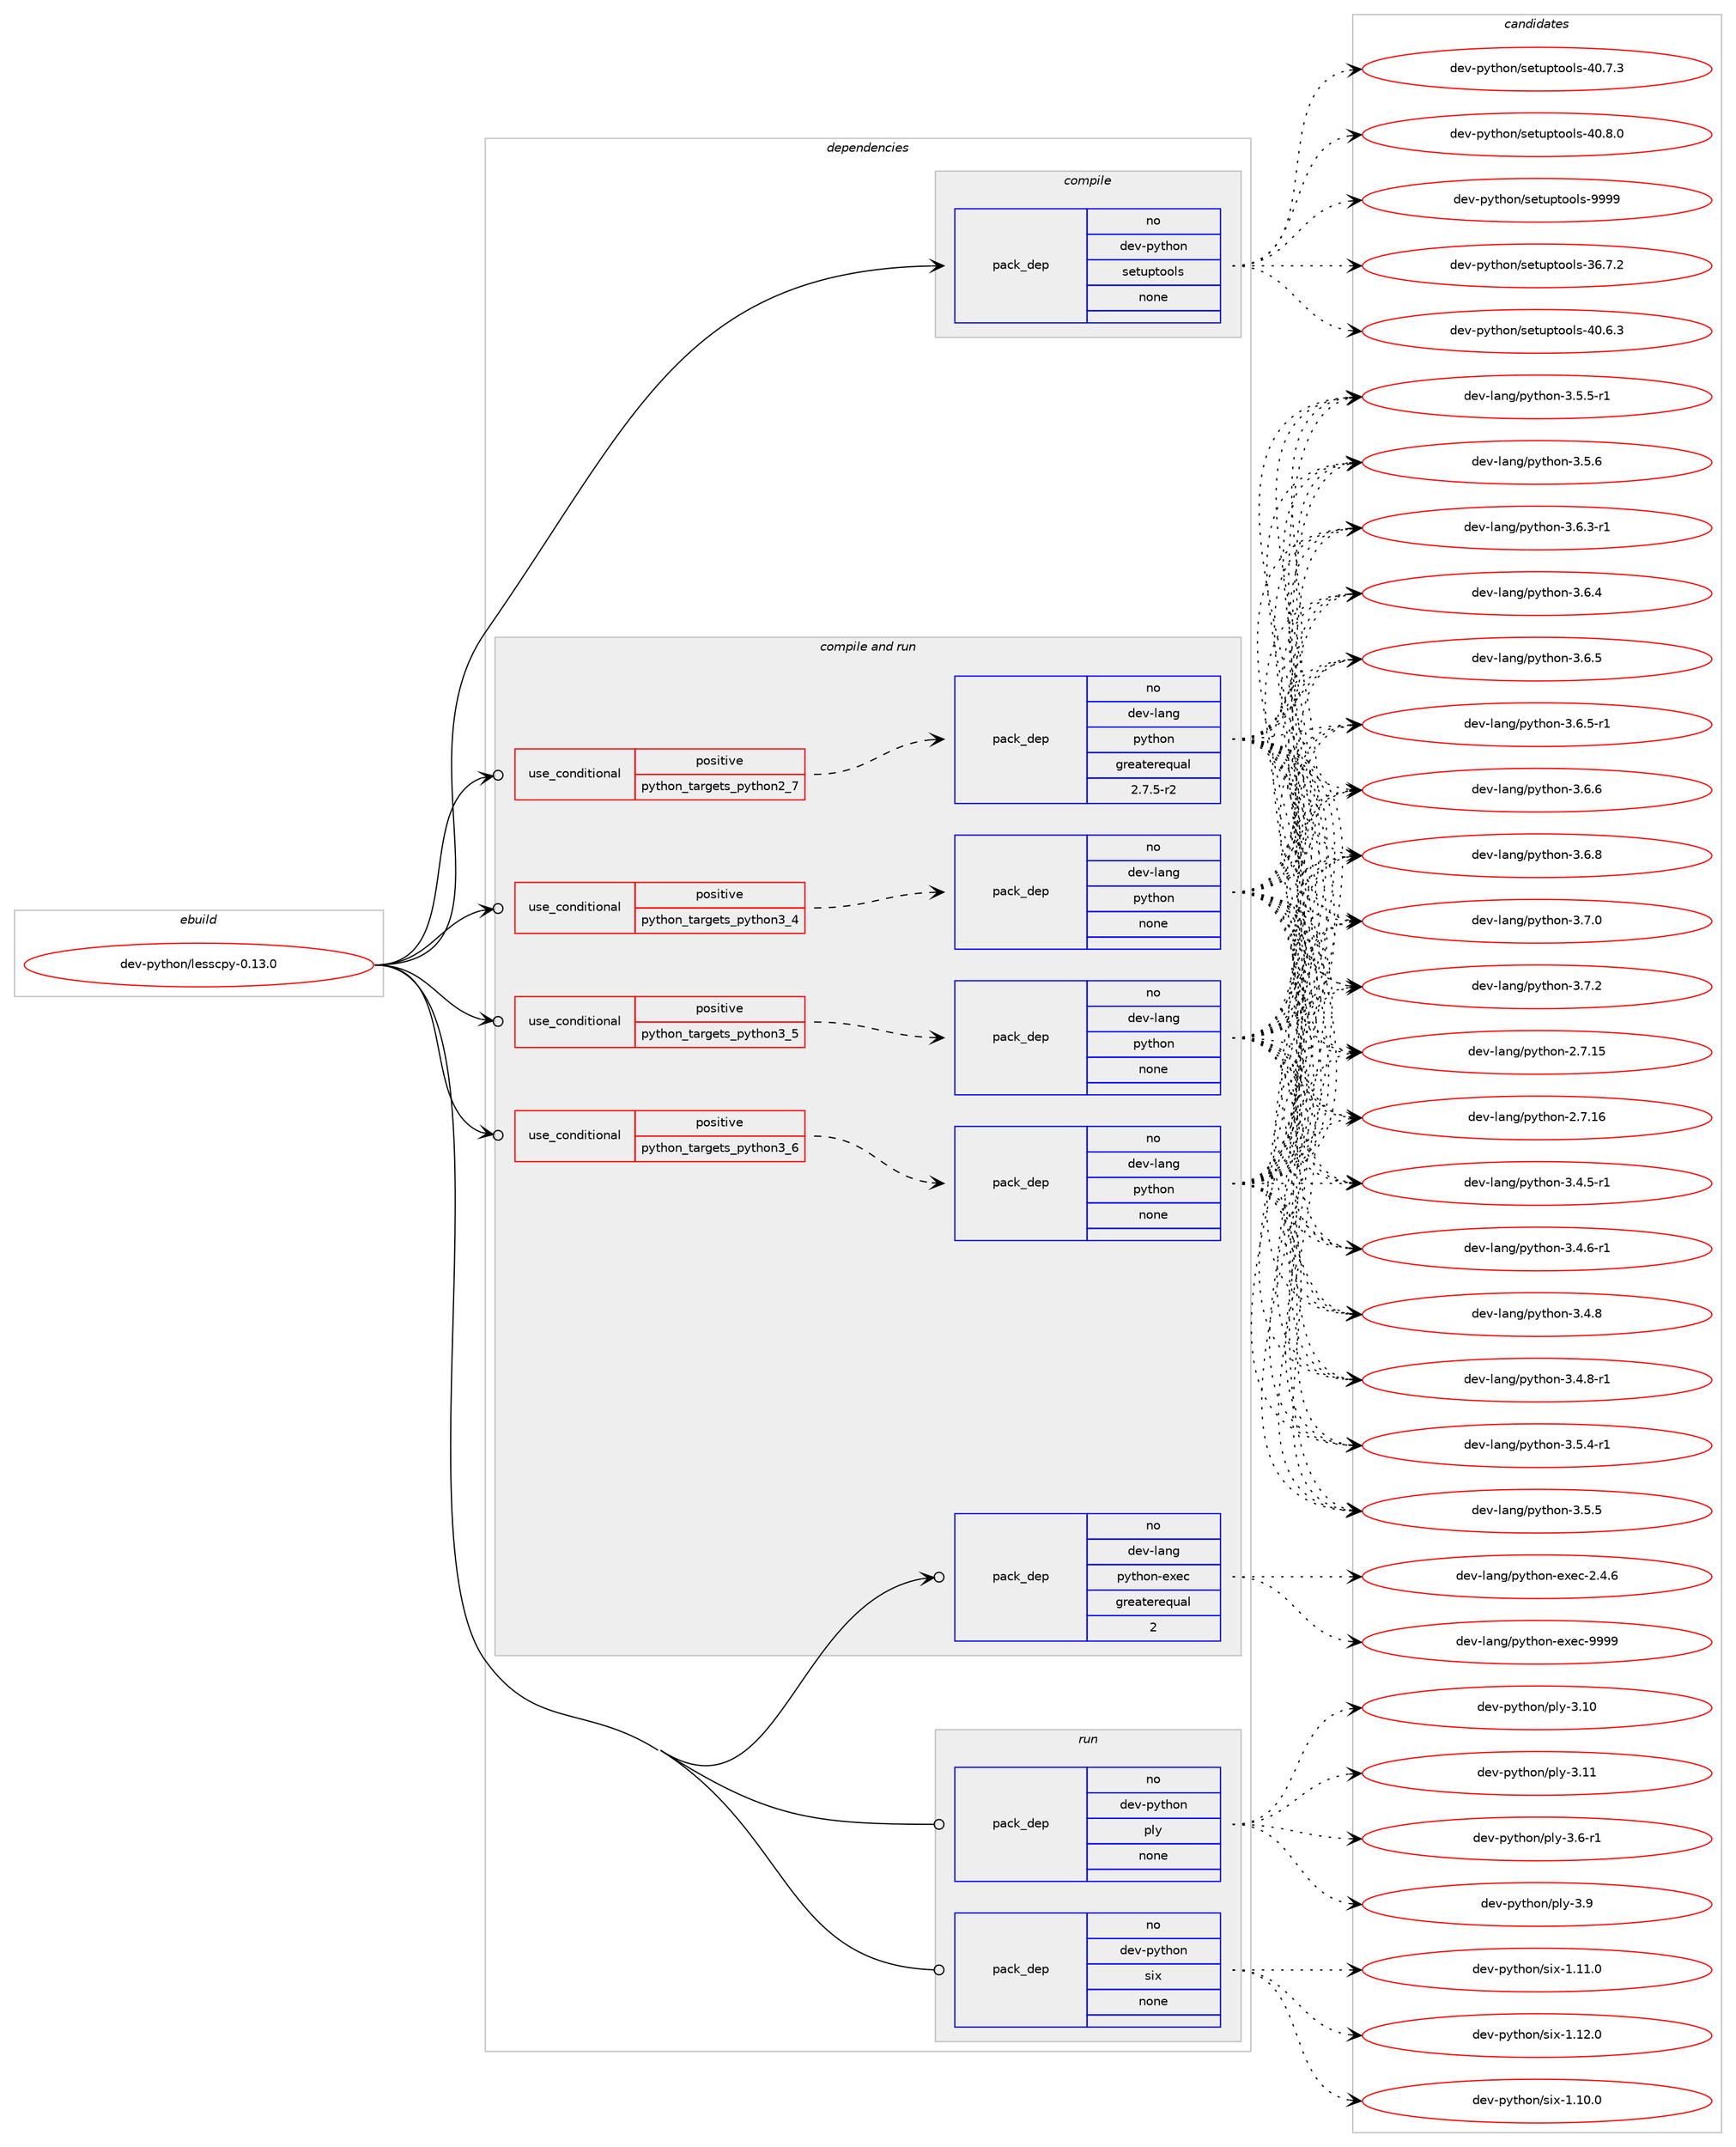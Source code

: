digraph prolog {

# *************
# Graph options
# *************

newrank=true;
concentrate=true;
compound=true;
graph [rankdir=LR,fontname=Helvetica,fontsize=10,ranksep=1.5];#, ranksep=2.5, nodesep=0.2];
edge  [arrowhead=vee];
node  [fontname=Helvetica,fontsize=10];

# **********
# The ebuild
# **********

subgraph cluster_leftcol {
color=gray;
rank=same;
label=<<i>ebuild</i>>;
id [label="dev-python/lesscpy-0.13.0", color=red, width=4, href="../dev-python/lesscpy-0.13.0.svg"];
}

# ****************
# The dependencies
# ****************

subgraph cluster_midcol {
color=gray;
label=<<i>dependencies</i>>;
subgraph cluster_compile {
fillcolor="#eeeeee";
style=filled;
label=<<i>compile</i>>;
subgraph pack1016765 {
dependency1416819 [label=<<TABLE BORDER="0" CELLBORDER="1" CELLSPACING="0" CELLPADDING="4" WIDTH="220"><TR><TD ROWSPAN="6" CELLPADDING="30">pack_dep</TD></TR><TR><TD WIDTH="110">no</TD></TR><TR><TD>dev-python</TD></TR><TR><TD>setuptools</TD></TR><TR><TD>none</TD></TR><TR><TD></TD></TR></TABLE>>, shape=none, color=blue];
}
id:e -> dependency1416819:w [weight=20,style="solid",arrowhead="vee"];
}
subgraph cluster_compileandrun {
fillcolor="#eeeeee";
style=filled;
label=<<i>compile and run</i>>;
subgraph cond376781 {
dependency1416820 [label=<<TABLE BORDER="0" CELLBORDER="1" CELLSPACING="0" CELLPADDING="4"><TR><TD ROWSPAN="3" CELLPADDING="10">use_conditional</TD></TR><TR><TD>positive</TD></TR><TR><TD>python_targets_python2_7</TD></TR></TABLE>>, shape=none, color=red];
subgraph pack1016766 {
dependency1416821 [label=<<TABLE BORDER="0" CELLBORDER="1" CELLSPACING="0" CELLPADDING="4" WIDTH="220"><TR><TD ROWSPAN="6" CELLPADDING="30">pack_dep</TD></TR><TR><TD WIDTH="110">no</TD></TR><TR><TD>dev-lang</TD></TR><TR><TD>python</TD></TR><TR><TD>greaterequal</TD></TR><TR><TD>2.7.5-r2</TD></TR></TABLE>>, shape=none, color=blue];
}
dependency1416820:e -> dependency1416821:w [weight=20,style="dashed",arrowhead="vee"];
}
id:e -> dependency1416820:w [weight=20,style="solid",arrowhead="odotvee"];
subgraph cond376782 {
dependency1416822 [label=<<TABLE BORDER="0" CELLBORDER="1" CELLSPACING="0" CELLPADDING="4"><TR><TD ROWSPAN="3" CELLPADDING="10">use_conditional</TD></TR><TR><TD>positive</TD></TR><TR><TD>python_targets_python3_4</TD></TR></TABLE>>, shape=none, color=red];
subgraph pack1016767 {
dependency1416823 [label=<<TABLE BORDER="0" CELLBORDER="1" CELLSPACING="0" CELLPADDING="4" WIDTH="220"><TR><TD ROWSPAN="6" CELLPADDING="30">pack_dep</TD></TR><TR><TD WIDTH="110">no</TD></TR><TR><TD>dev-lang</TD></TR><TR><TD>python</TD></TR><TR><TD>none</TD></TR><TR><TD></TD></TR></TABLE>>, shape=none, color=blue];
}
dependency1416822:e -> dependency1416823:w [weight=20,style="dashed",arrowhead="vee"];
}
id:e -> dependency1416822:w [weight=20,style="solid",arrowhead="odotvee"];
subgraph cond376783 {
dependency1416824 [label=<<TABLE BORDER="0" CELLBORDER="1" CELLSPACING="0" CELLPADDING="4"><TR><TD ROWSPAN="3" CELLPADDING="10">use_conditional</TD></TR><TR><TD>positive</TD></TR><TR><TD>python_targets_python3_5</TD></TR></TABLE>>, shape=none, color=red];
subgraph pack1016768 {
dependency1416825 [label=<<TABLE BORDER="0" CELLBORDER="1" CELLSPACING="0" CELLPADDING="4" WIDTH="220"><TR><TD ROWSPAN="6" CELLPADDING="30">pack_dep</TD></TR><TR><TD WIDTH="110">no</TD></TR><TR><TD>dev-lang</TD></TR><TR><TD>python</TD></TR><TR><TD>none</TD></TR><TR><TD></TD></TR></TABLE>>, shape=none, color=blue];
}
dependency1416824:e -> dependency1416825:w [weight=20,style="dashed",arrowhead="vee"];
}
id:e -> dependency1416824:w [weight=20,style="solid",arrowhead="odotvee"];
subgraph cond376784 {
dependency1416826 [label=<<TABLE BORDER="0" CELLBORDER="1" CELLSPACING="0" CELLPADDING="4"><TR><TD ROWSPAN="3" CELLPADDING="10">use_conditional</TD></TR><TR><TD>positive</TD></TR><TR><TD>python_targets_python3_6</TD></TR></TABLE>>, shape=none, color=red];
subgraph pack1016769 {
dependency1416827 [label=<<TABLE BORDER="0" CELLBORDER="1" CELLSPACING="0" CELLPADDING="4" WIDTH="220"><TR><TD ROWSPAN="6" CELLPADDING="30">pack_dep</TD></TR><TR><TD WIDTH="110">no</TD></TR><TR><TD>dev-lang</TD></TR><TR><TD>python</TD></TR><TR><TD>none</TD></TR><TR><TD></TD></TR></TABLE>>, shape=none, color=blue];
}
dependency1416826:e -> dependency1416827:w [weight=20,style="dashed",arrowhead="vee"];
}
id:e -> dependency1416826:w [weight=20,style="solid",arrowhead="odotvee"];
subgraph pack1016770 {
dependency1416828 [label=<<TABLE BORDER="0" CELLBORDER="1" CELLSPACING="0" CELLPADDING="4" WIDTH="220"><TR><TD ROWSPAN="6" CELLPADDING="30">pack_dep</TD></TR><TR><TD WIDTH="110">no</TD></TR><TR><TD>dev-lang</TD></TR><TR><TD>python-exec</TD></TR><TR><TD>greaterequal</TD></TR><TR><TD>2</TD></TR></TABLE>>, shape=none, color=blue];
}
id:e -> dependency1416828:w [weight=20,style="solid",arrowhead="odotvee"];
}
subgraph cluster_run {
fillcolor="#eeeeee";
style=filled;
label=<<i>run</i>>;
subgraph pack1016771 {
dependency1416829 [label=<<TABLE BORDER="0" CELLBORDER="1" CELLSPACING="0" CELLPADDING="4" WIDTH="220"><TR><TD ROWSPAN="6" CELLPADDING="30">pack_dep</TD></TR><TR><TD WIDTH="110">no</TD></TR><TR><TD>dev-python</TD></TR><TR><TD>ply</TD></TR><TR><TD>none</TD></TR><TR><TD></TD></TR></TABLE>>, shape=none, color=blue];
}
id:e -> dependency1416829:w [weight=20,style="solid",arrowhead="odot"];
subgraph pack1016772 {
dependency1416830 [label=<<TABLE BORDER="0" CELLBORDER="1" CELLSPACING="0" CELLPADDING="4" WIDTH="220"><TR><TD ROWSPAN="6" CELLPADDING="30">pack_dep</TD></TR><TR><TD WIDTH="110">no</TD></TR><TR><TD>dev-python</TD></TR><TR><TD>six</TD></TR><TR><TD>none</TD></TR><TR><TD></TD></TR></TABLE>>, shape=none, color=blue];
}
id:e -> dependency1416830:w [weight=20,style="solid",arrowhead="odot"];
}
}

# **************
# The candidates
# **************

subgraph cluster_choices {
rank=same;
color=gray;
label=<<i>candidates</i>>;

subgraph choice1016765 {
color=black;
nodesep=1;
choice100101118451121211161041111104711510111611711211611111110811545515446554650 [label="dev-python/setuptools-36.7.2", color=red, width=4,href="../dev-python/setuptools-36.7.2.svg"];
choice100101118451121211161041111104711510111611711211611111110811545524846544651 [label="dev-python/setuptools-40.6.3", color=red, width=4,href="../dev-python/setuptools-40.6.3.svg"];
choice100101118451121211161041111104711510111611711211611111110811545524846554651 [label="dev-python/setuptools-40.7.3", color=red, width=4,href="../dev-python/setuptools-40.7.3.svg"];
choice100101118451121211161041111104711510111611711211611111110811545524846564648 [label="dev-python/setuptools-40.8.0", color=red, width=4,href="../dev-python/setuptools-40.8.0.svg"];
choice10010111845112121116104111110471151011161171121161111111081154557575757 [label="dev-python/setuptools-9999", color=red, width=4,href="../dev-python/setuptools-9999.svg"];
dependency1416819:e -> choice100101118451121211161041111104711510111611711211611111110811545515446554650:w [style=dotted,weight="100"];
dependency1416819:e -> choice100101118451121211161041111104711510111611711211611111110811545524846544651:w [style=dotted,weight="100"];
dependency1416819:e -> choice100101118451121211161041111104711510111611711211611111110811545524846554651:w [style=dotted,weight="100"];
dependency1416819:e -> choice100101118451121211161041111104711510111611711211611111110811545524846564648:w [style=dotted,weight="100"];
dependency1416819:e -> choice10010111845112121116104111110471151011161171121161111111081154557575757:w [style=dotted,weight="100"];
}
subgraph choice1016766 {
color=black;
nodesep=1;
choice10010111845108971101034711212111610411111045504655464953 [label="dev-lang/python-2.7.15", color=red, width=4,href="../dev-lang/python-2.7.15.svg"];
choice10010111845108971101034711212111610411111045504655464954 [label="dev-lang/python-2.7.16", color=red, width=4,href="../dev-lang/python-2.7.16.svg"];
choice1001011184510897110103471121211161041111104551465246534511449 [label="dev-lang/python-3.4.5-r1", color=red, width=4,href="../dev-lang/python-3.4.5-r1.svg"];
choice1001011184510897110103471121211161041111104551465246544511449 [label="dev-lang/python-3.4.6-r1", color=red, width=4,href="../dev-lang/python-3.4.6-r1.svg"];
choice100101118451089711010347112121116104111110455146524656 [label="dev-lang/python-3.4.8", color=red, width=4,href="../dev-lang/python-3.4.8.svg"];
choice1001011184510897110103471121211161041111104551465246564511449 [label="dev-lang/python-3.4.8-r1", color=red, width=4,href="../dev-lang/python-3.4.8-r1.svg"];
choice1001011184510897110103471121211161041111104551465346524511449 [label="dev-lang/python-3.5.4-r1", color=red, width=4,href="../dev-lang/python-3.5.4-r1.svg"];
choice100101118451089711010347112121116104111110455146534653 [label="dev-lang/python-3.5.5", color=red, width=4,href="../dev-lang/python-3.5.5.svg"];
choice1001011184510897110103471121211161041111104551465346534511449 [label="dev-lang/python-3.5.5-r1", color=red, width=4,href="../dev-lang/python-3.5.5-r1.svg"];
choice100101118451089711010347112121116104111110455146534654 [label="dev-lang/python-3.5.6", color=red, width=4,href="../dev-lang/python-3.5.6.svg"];
choice1001011184510897110103471121211161041111104551465446514511449 [label="dev-lang/python-3.6.3-r1", color=red, width=4,href="../dev-lang/python-3.6.3-r1.svg"];
choice100101118451089711010347112121116104111110455146544652 [label="dev-lang/python-3.6.4", color=red, width=4,href="../dev-lang/python-3.6.4.svg"];
choice100101118451089711010347112121116104111110455146544653 [label="dev-lang/python-3.6.5", color=red, width=4,href="../dev-lang/python-3.6.5.svg"];
choice1001011184510897110103471121211161041111104551465446534511449 [label="dev-lang/python-3.6.5-r1", color=red, width=4,href="../dev-lang/python-3.6.5-r1.svg"];
choice100101118451089711010347112121116104111110455146544654 [label="dev-lang/python-3.6.6", color=red, width=4,href="../dev-lang/python-3.6.6.svg"];
choice100101118451089711010347112121116104111110455146544656 [label="dev-lang/python-3.6.8", color=red, width=4,href="../dev-lang/python-3.6.8.svg"];
choice100101118451089711010347112121116104111110455146554648 [label="dev-lang/python-3.7.0", color=red, width=4,href="../dev-lang/python-3.7.0.svg"];
choice100101118451089711010347112121116104111110455146554650 [label="dev-lang/python-3.7.2", color=red, width=4,href="../dev-lang/python-3.7.2.svg"];
dependency1416821:e -> choice10010111845108971101034711212111610411111045504655464953:w [style=dotted,weight="100"];
dependency1416821:e -> choice10010111845108971101034711212111610411111045504655464954:w [style=dotted,weight="100"];
dependency1416821:e -> choice1001011184510897110103471121211161041111104551465246534511449:w [style=dotted,weight="100"];
dependency1416821:e -> choice1001011184510897110103471121211161041111104551465246544511449:w [style=dotted,weight="100"];
dependency1416821:e -> choice100101118451089711010347112121116104111110455146524656:w [style=dotted,weight="100"];
dependency1416821:e -> choice1001011184510897110103471121211161041111104551465246564511449:w [style=dotted,weight="100"];
dependency1416821:e -> choice1001011184510897110103471121211161041111104551465346524511449:w [style=dotted,weight="100"];
dependency1416821:e -> choice100101118451089711010347112121116104111110455146534653:w [style=dotted,weight="100"];
dependency1416821:e -> choice1001011184510897110103471121211161041111104551465346534511449:w [style=dotted,weight="100"];
dependency1416821:e -> choice100101118451089711010347112121116104111110455146534654:w [style=dotted,weight="100"];
dependency1416821:e -> choice1001011184510897110103471121211161041111104551465446514511449:w [style=dotted,weight="100"];
dependency1416821:e -> choice100101118451089711010347112121116104111110455146544652:w [style=dotted,weight="100"];
dependency1416821:e -> choice100101118451089711010347112121116104111110455146544653:w [style=dotted,weight="100"];
dependency1416821:e -> choice1001011184510897110103471121211161041111104551465446534511449:w [style=dotted,weight="100"];
dependency1416821:e -> choice100101118451089711010347112121116104111110455146544654:w [style=dotted,weight="100"];
dependency1416821:e -> choice100101118451089711010347112121116104111110455146544656:w [style=dotted,weight="100"];
dependency1416821:e -> choice100101118451089711010347112121116104111110455146554648:w [style=dotted,weight="100"];
dependency1416821:e -> choice100101118451089711010347112121116104111110455146554650:w [style=dotted,weight="100"];
}
subgraph choice1016767 {
color=black;
nodesep=1;
choice10010111845108971101034711212111610411111045504655464953 [label="dev-lang/python-2.7.15", color=red, width=4,href="../dev-lang/python-2.7.15.svg"];
choice10010111845108971101034711212111610411111045504655464954 [label="dev-lang/python-2.7.16", color=red, width=4,href="../dev-lang/python-2.7.16.svg"];
choice1001011184510897110103471121211161041111104551465246534511449 [label="dev-lang/python-3.4.5-r1", color=red, width=4,href="../dev-lang/python-3.4.5-r1.svg"];
choice1001011184510897110103471121211161041111104551465246544511449 [label="dev-lang/python-3.4.6-r1", color=red, width=4,href="../dev-lang/python-3.4.6-r1.svg"];
choice100101118451089711010347112121116104111110455146524656 [label="dev-lang/python-3.4.8", color=red, width=4,href="../dev-lang/python-3.4.8.svg"];
choice1001011184510897110103471121211161041111104551465246564511449 [label="dev-lang/python-3.4.8-r1", color=red, width=4,href="../dev-lang/python-3.4.8-r1.svg"];
choice1001011184510897110103471121211161041111104551465346524511449 [label="dev-lang/python-3.5.4-r1", color=red, width=4,href="../dev-lang/python-3.5.4-r1.svg"];
choice100101118451089711010347112121116104111110455146534653 [label="dev-lang/python-3.5.5", color=red, width=4,href="../dev-lang/python-3.5.5.svg"];
choice1001011184510897110103471121211161041111104551465346534511449 [label="dev-lang/python-3.5.5-r1", color=red, width=4,href="../dev-lang/python-3.5.5-r1.svg"];
choice100101118451089711010347112121116104111110455146534654 [label="dev-lang/python-3.5.6", color=red, width=4,href="../dev-lang/python-3.5.6.svg"];
choice1001011184510897110103471121211161041111104551465446514511449 [label="dev-lang/python-3.6.3-r1", color=red, width=4,href="../dev-lang/python-3.6.3-r1.svg"];
choice100101118451089711010347112121116104111110455146544652 [label="dev-lang/python-3.6.4", color=red, width=4,href="../dev-lang/python-3.6.4.svg"];
choice100101118451089711010347112121116104111110455146544653 [label="dev-lang/python-3.6.5", color=red, width=4,href="../dev-lang/python-3.6.5.svg"];
choice1001011184510897110103471121211161041111104551465446534511449 [label="dev-lang/python-3.6.5-r1", color=red, width=4,href="../dev-lang/python-3.6.5-r1.svg"];
choice100101118451089711010347112121116104111110455146544654 [label="dev-lang/python-3.6.6", color=red, width=4,href="../dev-lang/python-3.6.6.svg"];
choice100101118451089711010347112121116104111110455146544656 [label="dev-lang/python-3.6.8", color=red, width=4,href="../dev-lang/python-3.6.8.svg"];
choice100101118451089711010347112121116104111110455146554648 [label="dev-lang/python-3.7.0", color=red, width=4,href="../dev-lang/python-3.7.0.svg"];
choice100101118451089711010347112121116104111110455146554650 [label="dev-lang/python-3.7.2", color=red, width=4,href="../dev-lang/python-3.7.2.svg"];
dependency1416823:e -> choice10010111845108971101034711212111610411111045504655464953:w [style=dotted,weight="100"];
dependency1416823:e -> choice10010111845108971101034711212111610411111045504655464954:w [style=dotted,weight="100"];
dependency1416823:e -> choice1001011184510897110103471121211161041111104551465246534511449:w [style=dotted,weight="100"];
dependency1416823:e -> choice1001011184510897110103471121211161041111104551465246544511449:w [style=dotted,weight="100"];
dependency1416823:e -> choice100101118451089711010347112121116104111110455146524656:w [style=dotted,weight="100"];
dependency1416823:e -> choice1001011184510897110103471121211161041111104551465246564511449:w [style=dotted,weight="100"];
dependency1416823:e -> choice1001011184510897110103471121211161041111104551465346524511449:w [style=dotted,weight="100"];
dependency1416823:e -> choice100101118451089711010347112121116104111110455146534653:w [style=dotted,weight="100"];
dependency1416823:e -> choice1001011184510897110103471121211161041111104551465346534511449:w [style=dotted,weight="100"];
dependency1416823:e -> choice100101118451089711010347112121116104111110455146534654:w [style=dotted,weight="100"];
dependency1416823:e -> choice1001011184510897110103471121211161041111104551465446514511449:w [style=dotted,weight="100"];
dependency1416823:e -> choice100101118451089711010347112121116104111110455146544652:w [style=dotted,weight="100"];
dependency1416823:e -> choice100101118451089711010347112121116104111110455146544653:w [style=dotted,weight="100"];
dependency1416823:e -> choice1001011184510897110103471121211161041111104551465446534511449:w [style=dotted,weight="100"];
dependency1416823:e -> choice100101118451089711010347112121116104111110455146544654:w [style=dotted,weight="100"];
dependency1416823:e -> choice100101118451089711010347112121116104111110455146544656:w [style=dotted,weight="100"];
dependency1416823:e -> choice100101118451089711010347112121116104111110455146554648:w [style=dotted,weight="100"];
dependency1416823:e -> choice100101118451089711010347112121116104111110455146554650:w [style=dotted,weight="100"];
}
subgraph choice1016768 {
color=black;
nodesep=1;
choice10010111845108971101034711212111610411111045504655464953 [label="dev-lang/python-2.7.15", color=red, width=4,href="../dev-lang/python-2.7.15.svg"];
choice10010111845108971101034711212111610411111045504655464954 [label="dev-lang/python-2.7.16", color=red, width=4,href="../dev-lang/python-2.7.16.svg"];
choice1001011184510897110103471121211161041111104551465246534511449 [label="dev-lang/python-3.4.5-r1", color=red, width=4,href="../dev-lang/python-3.4.5-r1.svg"];
choice1001011184510897110103471121211161041111104551465246544511449 [label="dev-lang/python-3.4.6-r1", color=red, width=4,href="../dev-lang/python-3.4.6-r1.svg"];
choice100101118451089711010347112121116104111110455146524656 [label="dev-lang/python-3.4.8", color=red, width=4,href="../dev-lang/python-3.4.8.svg"];
choice1001011184510897110103471121211161041111104551465246564511449 [label="dev-lang/python-3.4.8-r1", color=red, width=4,href="../dev-lang/python-3.4.8-r1.svg"];
choice1001011184510897110103471121211161041111104551465346524511449 [label="dev-lang/python-3.5.4-r1", color=red, width=4,href="../dev-lang/python-3.5.4-r1.svg"];
choice100101118451089711010347112121116104111110455146534653 [label="dev-lang/python-3.5.5", color=red, width=4,href="../dev-lang/python-3.5.5.svg"];
choice1001011184510897110103471121211161041111104551465346534511449 [label="dev-lang/python-3.5.5-r1", color=red, width=4,href="../dev-lang/python-3.5.5-r1.svg"];
choice100101118451089711010347112121116104111110455146534654 [label="dev-lang/python-3.5.6", color=red, width=4,href="../dev-lang/python-3.5.6.svg"];
choice1001011184510897110103471121211161041111104551465446514511449 [label="dev-lang/python-3.6.3-r1", color=red, width=4,href="../dev-lang/python-3.6.3-r1.svg"];
choice100101118451089711010347112121116104111110455146544652 [label="dev-lang/python-3.6.4", color=red, width=4,href="../dev-lang/python-3.6.4.svg"];
choice100101118451089711010347112121116104111110455146544653 [label="dev-lang/python-3.6.5", color=red, width=4,href="../dev-lang/python-3.6.5.svg"];
choice1001011184510897110103471121211161041111104551465446534511449 [label="dev-lang/python-3.6.5-r1", color=red, width=4,href="../dev-lang/python-3.6.5-r1.svg"];
choice100101118451089711010347112121116104111110455146544654 [label="dev-lang/python-3.6.6", color=red, width=4,href="../dev-lang/python-3.6.6.svg"];
choice100101118451089711010347112121116104111110455146544656 [label="dev-lang/python-3.6.8", color=red, width=4,href="../dev-lang/python-3.6.8.svg"];
choice100101118451089711010347112121116104111110455146554648 [label="dev-lang/python-3.7.0", color=red, width=4,href="../dev-lang/python-3.7.0.svg"];
choice100101118451089711010347112121116104111110455146554650 [label="dev-lang/python-3.7.2", color=red, width=4,href="../dev-lang/python-3.7.2.svg"];
dependency1416825:e -> choice10010111845108971101034711212111610411111045504655464953:w [style=dotted,weight="100"];
dependency1416825:e -> choice10010111845108971101034711212111610411111045504655464954:w [style=dotted,weight="100"];
dependency1416825:e -> choice1001011184510897110103471121211161041111104551465246534511449:w [style=dotted,weight="100"];
dependency1416825:e -> choice1001011184510897110103471121211161041111104551465246544511449:w [style=dotted,weight="100"];
dependency1416825:e -> choice100101118451089711010347112121116104111110455146524656:w [style=dotted,weight="100"];
dependency1416825:e -> choice1001011184510897110103471121211161041111104551465246564511449:w [style=dotted,weight="100"];
dependency1416825:e -> choice1001011184510897110103471121211161041111104551465346524511449:w [style=dotted,weight="100"];
dependency1416825:e -> choice100101118451089711010347112121116104111110455146534653:w [style=dotted,weight="100"];
dependency1416825:e -> choice1001011184510897110103471121211161041111104551465346534511449:w [style=dotted,weight="100"];
dependency1416825:e -> choice100101118451089711010347112121116104111110455146534654:w [style=dotted,weight="100"];
dependency1416825:e -> choice1001011184510897110103471121211161041111104551465446514511449:w [style=dotted,weight="100"];
dependency1416825:e -> choice100101118451089711010347112121116104111110455146544652:w [style=dotted,weight="100"];
dependency1416825:e -> choice100101118451089711010347112121116104111110455146544653:w [style=dotted,weight="100"];
dependency1416825:e -> choice1001011184510897110103471121211161041111104551465446534511449:w [style=dotted,weight="100"];
dependency1416825:e -> choice100101118451089711010347112121116104111110455146544654:w [style=dotted,weight="100"];
dependency1416825:e -> choice100101118451089711010347112121116104111110455146544656:w [style=dotted,weight="100"];
dependency1416825:e -> choice100101118451089711010347112121116104111110455146554648:w [style=dotted,weight="100"];
dependency1416825:e -> choice100101118451089711010347112121116104111110455146554650:w [style=dotted,weight="100"];
}
subgraph choice1016769 {
color=black;
nodesep=1;
choice10010111845108971101034711212111610411111045504655464953 [label="dev-lang/python-2.7.15", color=red, width=4,href="../dev-lang/python-2.7.15.svg"];
choice10010111845108971101034711212111610411111045504655464954 [label="dev-lang/python-2.7.16", color=red, width=4,href="../dev-lang/python-2.7.16.svg"];
choice1001011184510897110103471121211161041111104551465246534511449 [label="dev-lang/python-3.4.5-r1", color=red, width=4,href="../dev-lang/python-3.4.5-r1.svg"];
choice1001011184510897110103471121211161041111104551465246544511449 [label="dev-lang/python-3.4.6-r1", color=red, width=4,href="../dev-lang/python-3.4.6-r1.svg"];
choice100101118451089711010347112121116104111110455146524656 [label="dev-lang/python-3.4.8", color=red, width=4,href="../dev-lang/python-3.4.8.svg"];
choice1001011184510897110103471121211161041111104551465246564511449 [label="dev-lang/python-3.4.8-r1", color=red, width=4,href="../dev-lang/python-3.4.8-r1.svg"];
choice1001011184510897110103471121211161041111104551465346524511449 [label="dev-lang/python-3.5.4-r1", color=red, width=4,href="../dev-lang/python-3.5.4-r1.svg"];
choice100101118451089711010347112121116104111110455146534653 [label="dev-lang/python-3.5.5", color=red, width=4,href="../dev-lang/python-3.5.5.svg"];
choice1001011184510897110103471121211161041111104551465346534511449 [label="dev-lang/python-3.5.5-r1", color=red, width=4,href="../dev-lang/python-3.5.5-r1.svg"];
choice100101118451089711010347112121116104111110455146534654 [label="dev-lang/python-3.5.6", color=red, width=4,href="../dev-lang/python-3.5.6.svg"];
choice1001011184510897110103471121211161041111104551465446514511449 [label="dev-lang/python-3.6.3-r1", color=red, width=4,href="../dev-lang/python-3.6.3-r1.svg"];
choice100101118451089711010347112121116104111110455146544652 [label="dev-lang/python-3.6.4", color=red, width=4,href="../dev-lang/python-3.6.4.svg"];
choice100101118451089711010347112121116104111110455146544653 [label="dev-lang/python-3.6.5", color=red, width=4,href="../dev-lang/python-3.6.5.svg"];
choice1001011184510897110103471121211161041111104551465446534511449 [label="dev-lang/python-3.6.5-r1", color=red, width=4,href="../dev-lang/python-3.6.5-r1.svg"];
choice100101118451089711010347112121116104111110455146544654 [label="dev-lang/python-3.6.6", color=red, width=4,href="../dev-lang/python-3.6.6.svg"];
choice100101118451089711010347112121116104111110455146544656 [label="dev-lang/python-3.6.8", color=red, width=4,href="../dev-lang/python-3.6.8.svg"];
choice100101118451089711010347112121116104111110455146554648 [label="dev-lang/python-3.7.0", color=red, width=4,href="../dev-lang/python-3.7.0.svg"];
choice100101118451089711010347112121116104111110455146554650 [label="dev-lang/python-3.7.2", color=red, width=4,href="../dev-lang/python-3.7.2.svg"];
dependency1416827:e -> choice10010111845108971101034711212111610411111045504655464953:w [style=dotted,weight="100"];
dependency1416827:e -> choice10010111845108971101034711212111610411111045504655464954:w [style=dotted,weight="100"];
dependency1416827:e -> choice1001011184510897110103471121211161041111104551465246534511449:w [style=dotted,weight="100"];
dependency1416827:e -> choice1001011184510897110103471121211161041111104551465246544511449:w [style=dotted,weight="100"];
dependency1416827:e -> choice100101118451089711010347112121116104111110455146524656:w [style=dotted,weight="100"];
dependency1416827:e -> choice1001011184510897110103471121211161041111104551465246564511449:w [style=dotted,weight="100"];
dependency1416827:e -> choice1001011184510897110103471121211161041111104551465346524511449:w [style=dotted,weight="100"];
dependency1416827:e -> choice100101118451089711010347112121116104111110455146534653:w [style=dotted,weight="100"];
dependency1416827:e -> choice1001011184510897110103471121211161041111104551465346534511449:w [style=dotted,weight="100"];
dependency1416827:e -> choice100101118451089711010347112121116104111110455146534654:w [style=dotted,weight="100"];
dependency1416827:e -> choice1001011184510897110103471121211161041111104551465446514511449:w [style=dotted,weight="100"];
dependency1416827:e -> choice100101118451089711010347112121116104111110455146544652:w [style=dotted,weight="100"];
dependency1416827:e -> choice100101118451089711010347112121116104111110455146544653:w [style=dotted,weight="100"];
dependency1416827:e -> choice1001011184510897110103471121211161041111104551465446534511449:w [style=dotted,weight="100"];
dependency1416827:e -> choice100101118451089711010347112121116104111110455146544654:w [style=dotted,weight="100"];
dependency1416827:e -> choice100101118451089711010347112121116104111110455146544656:w [style=dotted,weight="100"];
dependency1416827:e -> choice100101118451089711010347112121116104111110455146554648:w [style=dotted,weight="100"];
dependency1416827:e -> choice100101118451089711010347112121116104111110455146554650:w [style=dotted,weight="100"];
}
subgraph choice1016770 {
color=black;
nodesep=1;
choice1001011184510897110103471121211161041111104510112010199455046524654 [label="dev-lang/python-exec-2.4.6", color=red, width=4,href="../dev-lang/python-exec-2.4.6.svg"];
choice10010111845108971101034711212111610411111045101120101994557575757 [label="dev-lang/python-exec-9999", color=red, width=4,href="../dev-lang/python-exec-9999.svg"];
dependency1416828:e -> choice1001011184510897110103471121211161041111104510112010199455046524654:w [style=dotted,weight="100"];
dependency1416828:e -> choice10010111845108971101034711212111610411111045101120101994557575757:w [style=dotted,weight="100"];
}
subgraph choice1016771 {
color=black;
nodesep=1;
choice10010111845112121116104111110471121081214551464948 [label="dev-python/ply-3.10", color=red, width=4,href="../dev-python/ply-3.10.svg"];
choice10010111845112121116104111110471121081214551464949 [label="dev-python/ply-3.11", color=red, width=4,href="../dev-python/ply-3.11.svg"];
choice1001011184511212111610411111047112108121455146544511449 [label="dev-python/ply-3.6-r1", color=red, width=4,href="../dev-python/ply-3.6-r1.svg"];
choice100101118451121211161041111104711210812145514657 [label="dev-python/ply-3.9", color=red, width=4,href="../dev-python/ply-3.9.svg"];
dependency1416829:e -> choice10010111845112121116104111110471121081214551464948:w [style=dotted,weight="100"];
dependency1416829:e -> choice10010111845112121116104111110471121081214551464949:w [style=dotted,weight="100"];
dependency1416829:e -> choice1001011184511212111610411111047112108121455146544511449:w [style=dotted,weight="100"];
dependency1416829:e -> choice100101118451121211161041111104711210812145514657:w [style=dotted,weight="100"];
}
subgraph choice1016772 {
color=black;
nodesep=1;
choice100101118451121211161041111104711510512045494649484648 [label="dev-python/six-1.10.0", color=red, width=4,href="../dev-python/six-1.10.0.svg"];
choice100101118451121211161041111104711510512045494649494648 [label="dev-python/six-1.11.0", color=red, width=4,href="../dev-python/six-1.11.0.svg"];
choice100101118451121211161041111104711510512045494649504648 [label="dev-python/six-1.12.0", color=red, width=4,href="../dev-python/six-1.12.0.svg"];
dependency1416830:e -> choice100101118451121211161041111104711510512045494649484648:w [style=dotted,weight="100"];
dependency1416830:e -> choice100101118451121211161041111104711510512045494649494648:w [style=dotted,weight="100"];
dependency1416830:e -> choice100101118451121211161041111104711510512045494649504648:w [style=dotted,weight="100"];
}
}

}
